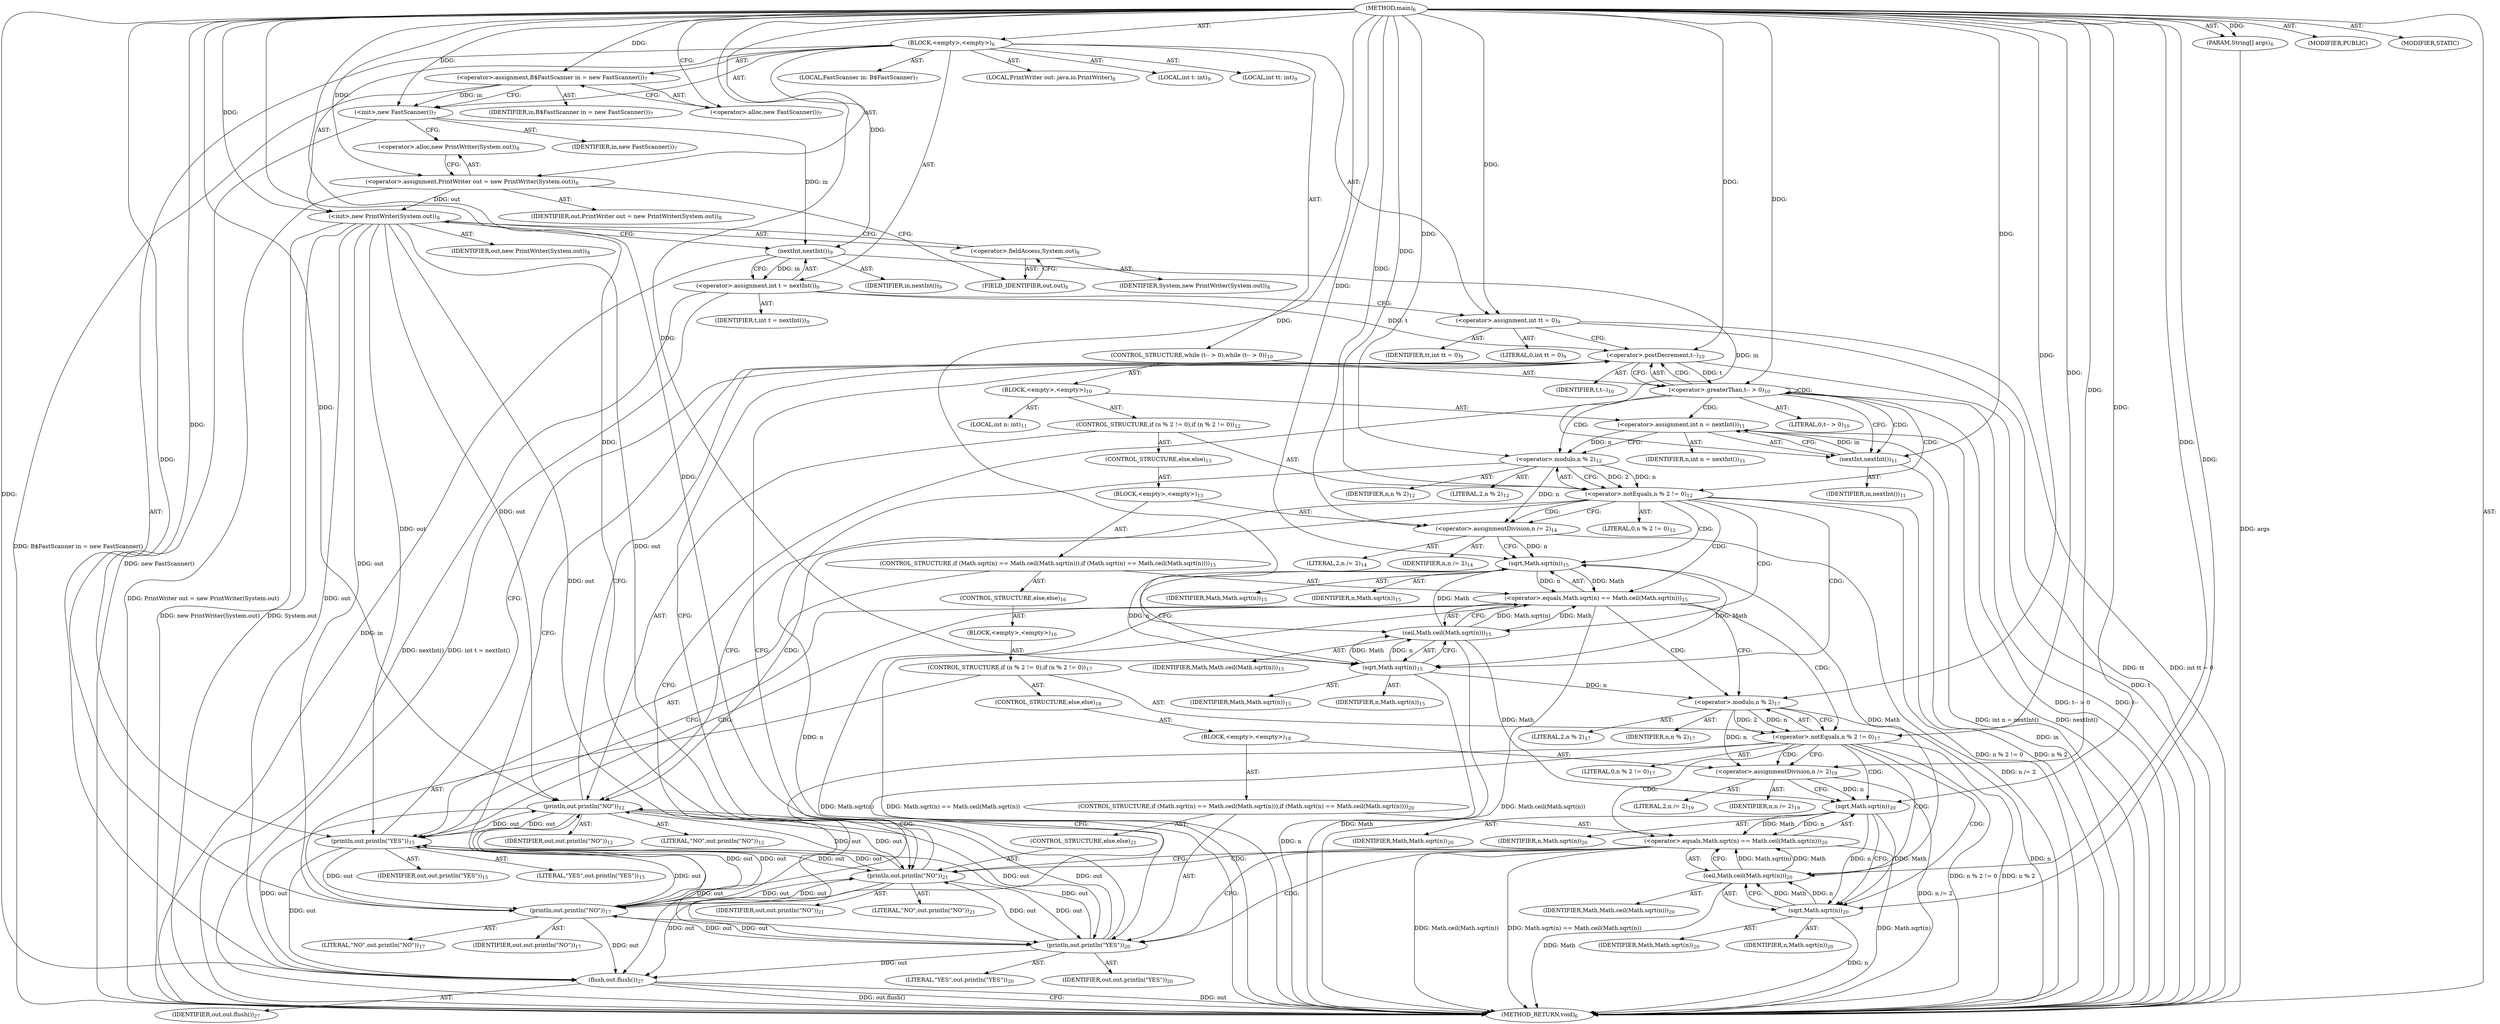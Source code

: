 digraph "main" {  
"36" [label = <(METHOD,main)<SUB>6</SUB>> ]
"37" [label = <(PARAM,String[] args)<SUB>6</SUB>> ]
"38" [label = <(BLOCK,&lt;empty&gt;,&lt;empty&gt;)<SUB>6</SUB>> ]
"4" [label = <(LOCAL,FastScanner in: B$FastScanner)<SUB>7</SUB>> ]
"39" [label = <(&lt;operator&gt;.assignment,B$FastScanner in = new FastScanner())<SUB>7</SUB>> ]
"40" [label = <(IDENTIFIER,in,B$FastScanner in = new FastScanner())<SUB>7</SUB>> ]
"41" [label = <(&lt;operator&gt;.alloc,new FastScanner())<SUB>7</SUB>> ]
"42" [label = <(&lt;init&gt;,new FastScanner())<SUB>7</SUB>> ]
"3" [label = <(IDENTIFIER,in,new FastScanner())<SUB>7</SUB>> ]
"6" [label = <(LOCAL,PrintWriter out: java.io.PrintWriter)<SUB>8</SUB>> ]
"43" [label = <(&lt;operator&gt;.assignment,PrintWriter out = new PrintWriter(System.out))<SUB>8</SUB>> ]
"44" [label = <(IDENTIFIER,out,PrintWriter out = new PrintWriter(System.out))<SUB>8</SUB>> ]
"45" [label = <(&lt;operator&gt;.alloc,new PrintWriter(System.out))<SUB>8</SUB>> ]
"46" [label = <(&lt;init&gt;,new PrintWriter(System.out))<SUB>8</SUB>> ]
"5" [label = <(IDENTIFIER,out,new PrintWriter(System.out))<SUB>8</SUB>> ]
"47" [label = <(&lt;operator&gt;.fieldAccess,System.out)<SUB>8</SUB>> ]
"48" [label = <(IDENTIFIER,System,new PrintWriter(System.out))<SUB>8</SUB>> ]
"49" [label = <(FIELD_IDENTIFIER,out,out)<SUB>8</SUB>> ]
"50" [label = <(LOCAL,int t: int)<SUB>9</SUB>> ]
"51" [label = <(LOCAL,int tt: int)<SUB>9</SUB>> ]
"52" [label = <(&lt;operator&gt;.assignment,int t = nextInt())<SUB>9</SUB>> ]
"53" [label = <(IDENTIFIER,t,int t = nextInt())<SUB>9</SUB>> ]
"54" [label = <(nextInt,nextInt())<SUB>9</SUB>> ]
"55" [label = <(IDENTIFIER,in,nextInt())<SUB>9</SUB>> ]
"56" [label = <(&lt;operator&gt;.assignment,int tt = 0)<SUB>9</SUB>> ]
"57" [label = <(IDENTIFIER,tt,int tt = 0)<SUB>9</SUB>> ]
"58" [label = <(LITERAL,0,int tt = 0)<SUB>9</SUB>> ]
"59" [label = <(CONTROL_STRUCTURE,while (t-- &gt; 0),while (t-- &gt; 0))<SUB>10</SUB>> ]
"60" [label = <(&lt;operator&gt;.greaterThan,t-- &gt; 0)<SUB>10</SUB>> ]
"61" [label = <(&lt;operator&gt;.postDecrement,t--)<SUB>10</SUB>> ]
"62" [label = <(IDENTIFIER,t,t--)<SUB>10</SUB>> ]
"63" [label = <(LITERAL,0,t-- &gt; 0)<SUB>10</SUB>> ]
"64" [label = <(BLOCK,&lt;empty&gt;,&lt;empty&gt;)<SUB>10</SUB>> ]
"65" [label = <(LOCAL,int n: int)<SUB>11</SUB>> ]
"66" [label = <(&lt;operator&gt;.assignment,int n = nextInt())<SUB>11</SUB>> ]
"67" [label = <(IDENTIFIER,n,int n = nextInt())<SUB>11</SUB>> ]
"68" [label = <(nextInt,nextInt())<SUB>11</SUB>> ]
"69" [label = <(IDENTIFIER,in,nextInt())<SUB>11</SUB>> ]
"70" [label = <(CONTROL_STRUCTURE,if (n % 2 != 0),if (n % 2 != 0))<SUB>12</SUB>> ]
"71" [label = <(&lt;operator&gt;.notEquals,n % 2 != 0)<SUB>12</SUB>> ]
"72" [label = <(&lt;operator&gt;.modulo,n % 2)<SUB>12</SUB>> ]
"73" [label = <(IDENTIFIER,n,n % 2)<SUB>12</SUB>> ]
"74" [label = <(LITERAL,2,n % 2)<SUB>12</SUB>> ]
"75" [label = <(LITERAL,0,n % 2 != 0)<SUB>12</SUB>> ]
"76" [label = <(println,out.println(&quot;NO&quot;))<SUB>12</SUB>> ]
"77" [label = <(IDENTIFIER,out,out.println(&quot;NO&quot;))<SUB>12</SUB>> ]
"78" [label = <(LITERAL,&quot;NO&quot;,out.println(&quot;NO&quot;))<SUB>12</SUB>> ]
"79" [label = <(CONTROL_STRUCTURE,else,else)<SUB>13</SUB>> ]
"80" [label = <(BLOCK,&lt;empty&gt;,&lt;empty&gt;)<SUB>13</SUB>> ]
"81" [label = <(&lt;operator&gt;.assignmentDivision,n /= 2)<SUB>14</SUB>> ]
"82" [label = <(IDENTIFIER,n,n /= 2)<SUB>14</SUB>> ]
"83" [label = <(LITERAL,2,n /= 2)<SUB>14</SUB>> ]
"84" [label = <(CONTROL_STRUCTURE,if (Math.sqrt(n) == Math.ceil(Math.sqrt(n))),if (Math.sqrt(n) == Math.ceil(Math.sqrt(n))))<SUB>15</SUB>> ]
"85" [label = <(&lt;operator&gt;.equals,Math.sqrt(n) == Math.ceil(Math.sqrt(n)))<SUB>15</SUB>> ]
"86" [label = <(sqrt,Math.sqrt(n))<SUB>15</SUB>> ]
"87" [label = <(IDENTIFIER,Math,Math.sqrt(n))<SUB>15</SUB>> ]
"88" [label = <(IDENTIFIER,n,Math.sqrt(n))<SUB>15</SUB>> ]
"89" [label = <(ceil,Math.ceil(Math.sqrt(n)))<SUB>15</SUB>> ]
"90" [label = <(IDENTIFIER,Math,Math.ceil(Math.sqrt(n)))<SUB>15</SUB>> ]
"91" [label = <(sqrt,Math.sqrt(n))<SUB>15</SUB>> ]
"92" [label = <(IDENTIFIER,Math,Math.sqrt(n))<SUB>15</SUB>> ]
"93" [label = <(IDENTIFIER,n,Math.sqrt(n))<SUB>15</SUB>> ]
"94" [label = <(println,out.println(&quot;YES&quot;))<SUB>15</SUB>> ]
"95" [label = <(IDENTIFIER,out,out.println(&quot;YES&quot;))<SUB>15</SUB>> ]
"96" [label = <(LITERAL,&quot;YES&quot;,out.println(&quot;YES&quot;))<SUB>15</SUB>> ]
"97" [label = <(CONTROL_STRUCTURE,else,else)<SUB>16</SUB>> ]
"98" [label = <(BLOCK,&lt;empty&gt;,&lt;empty&gt;)<SUB>16</SUB>> ]
"99" [label = <(CONTROL_STRUCTURE,if (n % 2 != 0),if (n % 2 != 0))<SUB>17</SUB>> ]
"100" [label = <(&lt;operator&gt;.notEquals,n % 2 != 0)<SUB>17</SUB>> ]
"101" [label = <(&lt;operator&gt;.modulo,n % 2)<SUB>17</SUB>> ]
"102" [label = <(IDENTIFIER,n,n % 2)<SUB>17</SUB>> ]
"103" [label = <(LITERAL,2,n % 2)<SUB>17</SUB>> ]
"104" [label = <(LITERAL,0,n % 2 != 0)<SUB>17</SUB>> ]
"105" [label = <(println,out.println(&quot;NO&quot;))<SUB>17</SUB>> ]
"106" [label = <(IDENTIFIER,out,out.println(&quot;NO&quot;))<SUB>17</SUB>> ]
"107" [label = <(LITERAL,&quot;NO&quot;,out.println(&quot;NO&quot;))<SUB>17</SUB>> ]
"108" [label = <(CONTROL_STRUCTURE,else,else)<SUB>18</SUB>> ]
"109" [label = <(BLOCK,&lt;empty&gt;,&lt;empty&gt;)<SUB>18</SUB>> ]
"110" [label = <(&lt;operator&gt;.assignmentDivision,n /= 2)<SUB>19</SUB>> ]
"111" [label = <(IDENTIFIER,n,n /= 2)<SUB>19</SUB>> ]
"112" [label = <(LITERAL,2,n /= 2)<SUB>19</SUB>> ]
"113" [label = <(CONTROL_STRUCTURE,if (Math.sqrt(n) == Math.ceil(Math.sqrt(n))),if (Math.sqrt(n) == Math.ceil(Math.sqrt(n))))<SUB>20</SUB>> ]
"114" [label = <(&lt;operator&gt;.equals,Math.sqrt(n) == Math.ceil(Math.sqrt(n)))<SUB>20</SUB>> ]
"115" [label = <(sqrt,Math.sqrt(n))<SUB>20</SUB>> ]
"116" [label = <(IDENTIFIER,Math,Math.sqrt(n))<SUB>20</SUB>> ]
"117" [label = <(IDENTIFIER,n,Math.sqrt(n))<SUB>20</SUB>> ]
"118" [label = <(ceil,Math.ceil(Math.sqrt(n)))<SUB>20</SUB>> ]
"119" [label = <(IDENTIFIER,Math,Math.ceil(Math.sqrt(n)))<SUB>20</SUB>> ]
"120" [label = <(sqrt,Math.sqrt(n))<SUB>20</SUB>> ]
"121" [label = <(IDENTIFIER,Math,Math.sqrt(n))<SUB>20</SUB>> ]
"122" [label = <(IDENTIFIER,n,Math.sqrt(n))<SUB>20</SUB>> ]
"123" [label = <(println,out.println(&quot;YES&quot;))<SUB>20</SUB>> ]
"124" [label = <(IDENTIFIER,out,out.println(&quot;YES&quot;))<SUB>20</SUB>> ]
"125" [label = <(LITERAL,&quot;YES&quot;,out.println(&quot;YES&quot;))<SUB>20</SUB>> ]
"126" [label = <(CONTROL_STRUCTURE,else,else)<SUB>21</SUB>> ]
"127" [label = <(println,out.println(&quot;NO&quot;))<SUB>21</SUB>> ]
"128" [label = <(IDENTIFIER,out,out.println(&quot;NO&quot;))<SUB>21</SUB>> ]
"129" [label = <(LITERAL,&quot;NO&quot;,out.println(&quot;NO&quot;))<SUB>21</SUB>> ]
"130" [label = <(flush,out.flush())<SUB>27</SUB>> ]
"131" [label = <(IDENTIFIER,out,out.flush())<SUB>27</SUB>> ]
"132" [label = <(MODIFIER,PUBLIC)> ]
"133" [label = <(MODIFIER,STATIC)> ]
"134" [label = <(METHOD_RETURN,void)<SUB>6</SUB>> ]
  "36" -> "37"  [ label = "AST: "] 
  "36" -> "38"  [ label = "AST: "] 
  "36" -> "132"  [ label = "AST: "] 
  "36" -> "133"  [ label = "AST: "] 
  "36" -> "134"  [ label = "AST: "] 
  "38" -> "4"  [ label = "AST: "] 
  "38" -> "39"  [ label = "AST: "] 
  "38" -> "42"  [ label = "AST: "] 
  "38" -> "6"  [ label = "AST: "] 
  "38" -> "43"  [ label = "AST: "] 
  "38" -> "46"  [ label = "AST: "] 
  "38" -> "50"  [ label = "AST: "] 
  "38" -> "51"  [ label = "AST: "] 
  "38" -> "52"  [ label = "AST: "] 
  "38" -> "56"  [ label = "AST: "] 
  "38" -> "59"  [ label = "AST: "] 
  "38" -> "130"  [ label = "AST: "] 
  "39" -> "40"  [ label = "AST: "] 
  "39" -> "41"  [ label = "AST: "] 
  "42" -> "3"  [ label = "AST: "] 
  "43" -> "44"  [ label = "AST: "] 
  "43" -> "45"  [ label = "AST: "] 
  "46" -> "5"  [ label = "AST: "] 
  "46" -> "47"  [ label = "AST: "] 
  "47" -> "48"  [ label = "AST: "] 
  "47" -> "49"  [ label = "AST: "] 
  "52" -> "53"  [ label = "AST: "] 
  "52" -> "54"  [ label = "AST: "] 
  "54" -> "55"  [ label = "AST: "] 
  "56" -> "57"  [ label = "AST: "] 
  "56" -> "58"  [ label = "AST: "] 
  "59" -> "60"  [ label = "AST: "] 
  "59" -> "64"  [ label = "AST: "] 
  "60" -> "61"  [ label = "AST: "] 
  "60" -> "63"  [ label = "AST: "] 
  "61" -> "62"  [ label = "AST: "] 
  "64" -> "65"  [ label = "AST: "] 
  "64" -> "66"  [ label = "AST: "] 
  "64" -> "70"  [ label = "AST: "] 
  "66" -> "67"  [ label = "AST: "] 
  "66" -> "68"  [ label = "AST: "] 
  "68" -> "69"  [ label = "AST: "] 
  "70" -> "71"  [ label = "AST: "] 
  "70" -> "76"  [ label = "AST: "] 
  "70" -> "79"  [ label = "AST: "] 
  "71" -> "72"  [ label = "AST: "] 
  "71" -> "75"  [ label = "AST: "] 
  "72" -> "73"  [ label = "AST: "] 
  "72" -> "74"  [ label = "AST: "] 
  "76" -> "77"  [ label = "AST: "] 
  "76" -> "78"  [ label = "AST: "] 
  "79" -> "80"  [ label = "AST: "] 
  "80" -> "81"  [ label = "AST: "] 
  "80" -> "84"  [ label = "AST: "] 
  "81" -> "82"  [ label = "AST: "] 
  "81" -> "83"  [ label = "AST: "] 
  "84" -> "85"  [ label = "AST: "] 
  "84" -> "94"  [ label = "AST: "] 
  "84" -> "97"  [ label = "AST: "] 
  "85" -> "86"  [ label = "AST: "] 
  "85" -> "89"  [ label = "AST: "] 
  "86" -> "87"  [ label = "AST: "] 
  "86" -> "88"  [ label = "AST: "] 
  "89" -> "90"  [ label = "AST: "] 
  "89" -> "91"  [ label = "AST: "] 
  "91" -> "92"  [ label = "AST: "] 
  "91" -> "93"  [ label = "AST: "] 
  "94" -> "95"  [ label = "AST: "] 
  "94" -> "96"  [ label = "AST: "] 
  "97" -> "98"  [ label = "AST: "] 
  "98" -> "99"  [ label = "AST: "] 
  "99" -> "100"  [ label = "AST: "] 
  "99" -> "105"  [ label = "AST: "] 
  "99" -> "108"  [ label = "AST: "] 
  "100" -> "101"  [ label = "AST: "] 
  "100" -> "104"  [ label = "AST: "] 
  "101" -> "102"  [ label = "AST: "] 
  "101" -> "103"  [ label = "AST: "] 
  "105" -> "106"  [ label = "AST: "] 
  "105" -> "107"  [ label = "AST: "] 
  "108" -> "109"  [ label = "AST: "] 
  "109" -> "110"  [ label = "AST: "] 
  "109" -> "113"  [ label = "AST: "] 
  "110" -> "111"  [ label = "AST: "] 
  "110" -> "112"  [ label = "AST: "] 
  "113" -> "114"  [ label = "AST: "] 
  "113" -> "123"  [ label = "AST: "] 
  "113" -> "126"  [ label = "AST: "] 
  "114" -> "115"  [ label = "AST: "] 
  "114" -> "118"  [ label = "AST: "] 
  "115" -> "116"  [ label = "AST: "] 
  "115" -> "117"  [ label = "AST: "] 
  "118" -> "119"  [ label = "AST: "] 
  "118" -> "120"  [ label = "AST: "] 
  "120" -> "121"  [ label = "AST: "] 
  "120" -> "122"  [ label = "AST: "] 
  "123" -> "124"  [ label = "AST: "] 
  "123" -> "125"  [ label = "AST: "] 
  "126" -> "127"  [ label = "AST: "] 
  "127" -> "128"  [ label = "AST: "] 
  "127" -> "129"  [ label = "AST: "] 
  "130" -> "131"  [ label = "AST: "] 
  "39" -> "42"  [ label = "CFG: "] 
  "42" -> "45"  [ label = "CFG: "] 
  "43" -> "49"  [ label = "CFG: "] 
  "46" -> "54"  [ label = "CFG: "] 
  "52" -> "56"  [ label = "CFG: "] 
  "56" -> "61"  [ label = "CFG: "] 
  "130" -> "134"  [ label = "CFG: "] 
  "41" -> "39"  [ label = "CFG: "] 
  "45" -> "43"  [ label = "CFG: "] 
  "47" -> "46"  [ label = "CFG: "] 
  "54" -> "52"  [ label = "CFG: "] 
  "60" -> "68"  [ label = "CFG: "] 
  "60" -> "130"  [ label = "CFG: "] 
  "49" -> "47"  [ label = "CFG: "] 
  "61" -> "60"  [ label = "CFG: "] 
  "66" -> "72"  [ label = "CFG: "] 
  "68" -> "66"  [ label = "CFG: "] 
  "71" -> "76"  [ label = "CFG: "] 
  "71" -> "81"  [ label = "CFG: "] 
  "76" -> "61"  [ label = "CFG: "] 
  "72" -> "71"  [ label = "CFG: "] 
  "81" -> "86"  [ label = "CFG: "] 
  "85" -> "94"  [ label = "CFG: "] 
  "85" -> "101"  [ label = "CFG: "] 
  "94" -> "61"  [ label = "CFG: "] 
  "86" -> "91"  [ label = "CFG: "] 
  "89" -> "85"  [ label = "CFG: "] 
  "91" -> "89"  [ label = "CFG: "] 
  "100" -> "105"  [ label = "CFG: "] 
  "100" -> "110"  [ label = "CFG: "] 
  "105" -> "61"  [ label = "CFG: "] 
  "101" -> "100"  [ label = "CFG: "] 
  "110" -> "115"  [ label = "CFG: "] 
  "114" -> "123"  [ label = "CFG: "] 
  "114" -> "127"  [ label = "CFG: "] 
  "123" -> "61"  [ label = "CFG: "] 
  "115" -> "120"  [ label = "CFG: "] 
  "118" -> "114"  [ label = "CFG: "] 
  "127" -> "61"  [ label = "CFG: "] 
  "120" -> "118"  [ label = "CFG: "] 
  "36" -> "41"  [ label = "CFG: "] 
  "37" -> "134"  [ label = "DDG: args"] 
  "39" -> "134"  [ label = "DDG: B$FastScanner in = new FastScanner()"] 
  "42" -> "134"  [ label = "DDG: new FastScanner()"] 
  "43" -> "134"  [ label = "DDG: PrintWriter out = new PrintWriter(System.out)"] 
  "46" -> "134"  [ label = "DDG: System.out"] 
  "46" -> "134"  [ label = "DDG: new PrintWriter(System.out)"] 
  "54" -> "134"  [ label = "DDG: in"] 
  "52" -> "134"  [ label = "DDG: nextInt()"] 
  "52" -> "134"  [ label = "DDG: int t = nextInt()"] 
  "56" -> "134"  [ label = "DDG: tt"] 
  "56" -> "134"  [ label = "DDG: int tt = 0"] 
  "61" -> "134"  [ label = "DDG: t"] 
  "60" -> "134"  [ label = "DDG: t--"] 
  "60" -> "134"  [ label = "DDG: t-- &gt; 0"] 
  "130" -> "134"  [ label = "DDG: out"] 
  "130" -> "134"  [ label = "DDG: out.flush()"] 
  "68" -> "134"  [ label = "DDG: in"] 
  "66" -> "134"  [ label = "DDG: nextInt()"] 
  "66" -> "134"  [ label = "DDG: int n = nextInt()"] 
  "72" -> "134"  [ label = "DDG: n"] 
  "71" -> "134"  [ label = "DDG: n % 2"] 
  "71" -> "134"  [ label = "DDG: n % 2 != 0"] 
  "81" -> "134"  [ label = "DDG: n /= 2"] 
  "85" -> "134"  [ label = "DDG: Math.sqrt(n)"] 
  "89" -> "134"  [ label = "DDG: Math"] 
  "91" -> "134"  [ label = "DDG: n"] 
  "85" -> "134"  [ label = "DDG: Math.ceil(Math.sqrt(n))"] 
  "85" -> "134"  [ label = "DDG: Math.sqrt(n) == Math.ceil(Math.sqrt(n))"] 
  "101" -> "134"  [ label = "DDG: n"] 
  "100" -> "134"  [ label = "DDG: n % 2"] 
  "100" -> "134"  [ label = "DDG: n % 2 != 0"] 
  "110" -> "134"  [ label = "DDG: n /= 2"] 
  "114" -> "134"  [ label = "DDG: Math.sqrt(n)"] 
  "118" -> "134"  [ label = "DDG: Math"] 
  "120" -> "134"  [ label = "DDG: n"] 
  "114" -> "134"  [ label = "DDG: Math.ceil(Math.sqrt(n))"] 
  "114" -> "134"  [ label = "DDG: Math.sqrt(n) == Math.ceil(Math.sqrt(n))"] 
  "36" -> "37"  [ label = "DDG: "] 
  "36" -> "39"  [ label = "DDG: "] 
  "36" -> "43"  [ label = "DDG: "] 
  "54" -> "52"  [ label = "DDG: in"] 
  "36" -> "56"  [ label = "DDG: "] 
  "39" -> "42"  [ label = "DDG: in"] 
  "36" -> "42"  [ label = "DDG: "] 
  "43" -> "46"  [ label = "DDG: out"] 
  "36" -> "46"  [ label = "DDG: "] 
  "46" -> "130"  [ label = "DDG: out"] 
  "127" -> "130"  [ label = "DDG: out"] 
  "123" -> "130"  [ label = "DDG: out"] 
  "105" -> "130"  [ label = "DDG: out"] 
  "94" -> "130"  [ label = "DDG: out"] 
  "76" -> "130"  [ label = "DDG: out"] 
  "36" -> "130"  [ label = "DDG: "] 
  "42" -> "54"  [ label = "DDG: in"] 
  "36" -> "54"  [ label = "DDG: "] 
  "61" -> "60"  [ label = "DDG: t"] 
  "36" -> "60"  [ label = "DDG: "] 
  "68" -> "66"  [ label = "DDG: in"] 
  "52" -> "61"  [ label = "DDG: t"] 
  "36" -> "61"  [ label = "DDG: "] 
  "54" -> "68"  [ label = "DDG: in"] 
  "36" -> "68"  [ label = "DDG: "] 
  "72" -> "71"  [ label = "DDG: n"] 
  "72" -> "71"  [ label = "DDG: 2"] 
  "36" -> "71"  [ label = "DDG: "] 
  "46" -> "76"  [ label = "DDG: out"] 
  "127" -> "76"  [ label = "DDG: out"] 
  "123" -> "76"  [ label = "DDG: out"] 
  "105" -> "76"  [ label = "DDG: out"] 
  "94" -> "76"  [ label = "DDG: out"] 
  "36" -> "76"  [ label = "DDG: "] 
  "66" -> "72"  [ label = "DDG: n"] 
  "36" -> "72"  [ label = "DDG: "] 
  "36" -> "81"  [ label = "DDG: "] 
  "72" -> "81"  [ label = "DDG: n"] 
  "89" -> "85"  [ label = "DDG: Math.sqrt(n)"] 
  "86" -> "85"  [ label = "DDG: Math"] 
  "86" -> "85"  [ label = "DDG: n"] 
  "89" -> "85"  [ label = "DDG: Math"] 
  "46" -> "94"  [ label = "DDG: out"] 
  "127" -> "94"  [ label = "DDG: out"] 
  "123" -> "94"  [ label = "DDG: out"] 
  "105" -> "94"  [ label = "DDG: out"] 
  "76" -> "94"  [ label = "DDG: out"] 
  "36" -> "94"  [ label = "DDG: "] 
  "89" -> "86"  [ label = "DDG: Math"] 
  "118" -> "86"  [ label = "DDG: Math"] 
  "36" -> "86"  [ label = "DDG: "] 
  "81" -> "86"  [ label = "DDG: n"] 
  "91" -> "89"  [ label = "DDG: Math"] 
  "36" -> "89"  [ label = "DDG: "] 
  "91" -> "89"  [ label = "DDG: n"] 
  "86" -> "91"  [ label = "DDG: Math"] 
  "36" -> "91"  [ label = "DDG: "] 
  "86" -> "91"  [ label = "DDG: n"] 
  "101" -> "100"  [ label = "DDG: n"] 
  "101" -> "100"  [ label = "DDG: 2"] 
  "36" -> "100"  [ label = "DDG: "] 
  "46" -> "105"  [ label = "DDG: out"] 
  "127" -> "105"  [ label = "DDG: out"] 
  "123" -> "105"  [ label = "DDG: out"] 
  "94" -> "105"  [ label = "DDG: out"] 
  "76" -> "105"  [ label = "DDG: out"] 
  "36" -> "105"  [ label = "DDG: "] 
  "91" -> "101"  [ label = "DDG: n"] 
  "36" -> "101"  [ label = "DDG: "] 
  "36" -> "110"  [ label = "DDG: "] 
  "101" -> "110"  [ label = "DDG: n"] 
  "115" -> "114"  [ label = "DDG: Math"] 
  "115" -> "114"  [ label = "DDG: n"] 
  "118" -> "114"  [ label = "DDG: Math.sqrt(n)"] 
  "118" -> "114"  [ label = "DDG: Math"] 
  "46" -> "123"  [ label = "DDG: out"] 
  "127" -> "123"  [ label = "DDG: out"] 
  "105" -> "123"  [ label = "DDG: out"] 
  "94" -> "123"  [ label = "DDG: out"] 
  "76" -> "123"  [ label = "DDG: out"] 
  "36" -> "123"  [ label = "DDG: "] 
  "89" -> "115"  [ label = "DDG: Math"] 
  "36" -> "115"  [ label = "DDG: "] 
  "110" -> "115"  [ label = "DDG: n"] 
  "120" -> "118"  [ label = "DDG: Math"] 
  "36" -> "118"  [ label = "DDG: "] 
  "120" -> "118"  [ label = "DDG: n"] 
  "46" -> "127"  [ label = "DDG: out"] 
  "123" -> "127"  [ label = "DDG: out"] 
  "105" -> "127"  [ label = "DDG: out"] 
  "94" -> "127"  [ label = "DDG: out"] 
  "76" -> "127"  [ label = "DDG: out"] 
  "36" -> "127"  [ label = "DDG: "] 
  "115" -> "120"  [ label = "DDG: Math"] 
  "36" -> "120"  [ label = "DDG: "] 
  "115" -> "120"  [ label = "DDG: n"] 
  "60" -> "68"  [ label = "CDG: "] 
  "60" -> "60"  [ label = "CDG: "] 
  "60" -> "66"  [ label = "CDG: "] 
  "60" -> "72"  [ label = "CDG: "] 
  "60" -> "61"  [ label = "CDG: "] 
  "60" -> "71"  [ label = "CDG: "] 
  "71" -> "89"  [ label = "CDG: "] 
  "71" -> "81"  [ label = "CDG: "] 
  "71" -> "85"  [ label = "CDG: "] 
  "71" -> "76"  [ label = "CDG: "] 
  "71" -> "91"  [ label = "CDG: "] 
  "71" -> "86"  [ label = "CDG: "] 
  "85" -> "94"  [ label = "CDG: "] 
  "85" -> "101"  [ label = "CDG: "] 
  "85" -> "100"  [ label = "CDG: "] 
  "100" -> "115"  [ label = "CDG: "] 
  "100" -> "120"  [ label = "CDG: "] 
  "100" -> "114"  [ label = "CDG: "] 
  "100" -> "105"  [ label = "CDG: "] 
  "100" -> "118"  [ label = "CDG: "] 
  "100" -> "110"  [ label = "CDG: "] 
  "114" -> "123"  [ label = "CDG: "] 
  "114" -> "127"  [ label = "CDG: "] 
}
